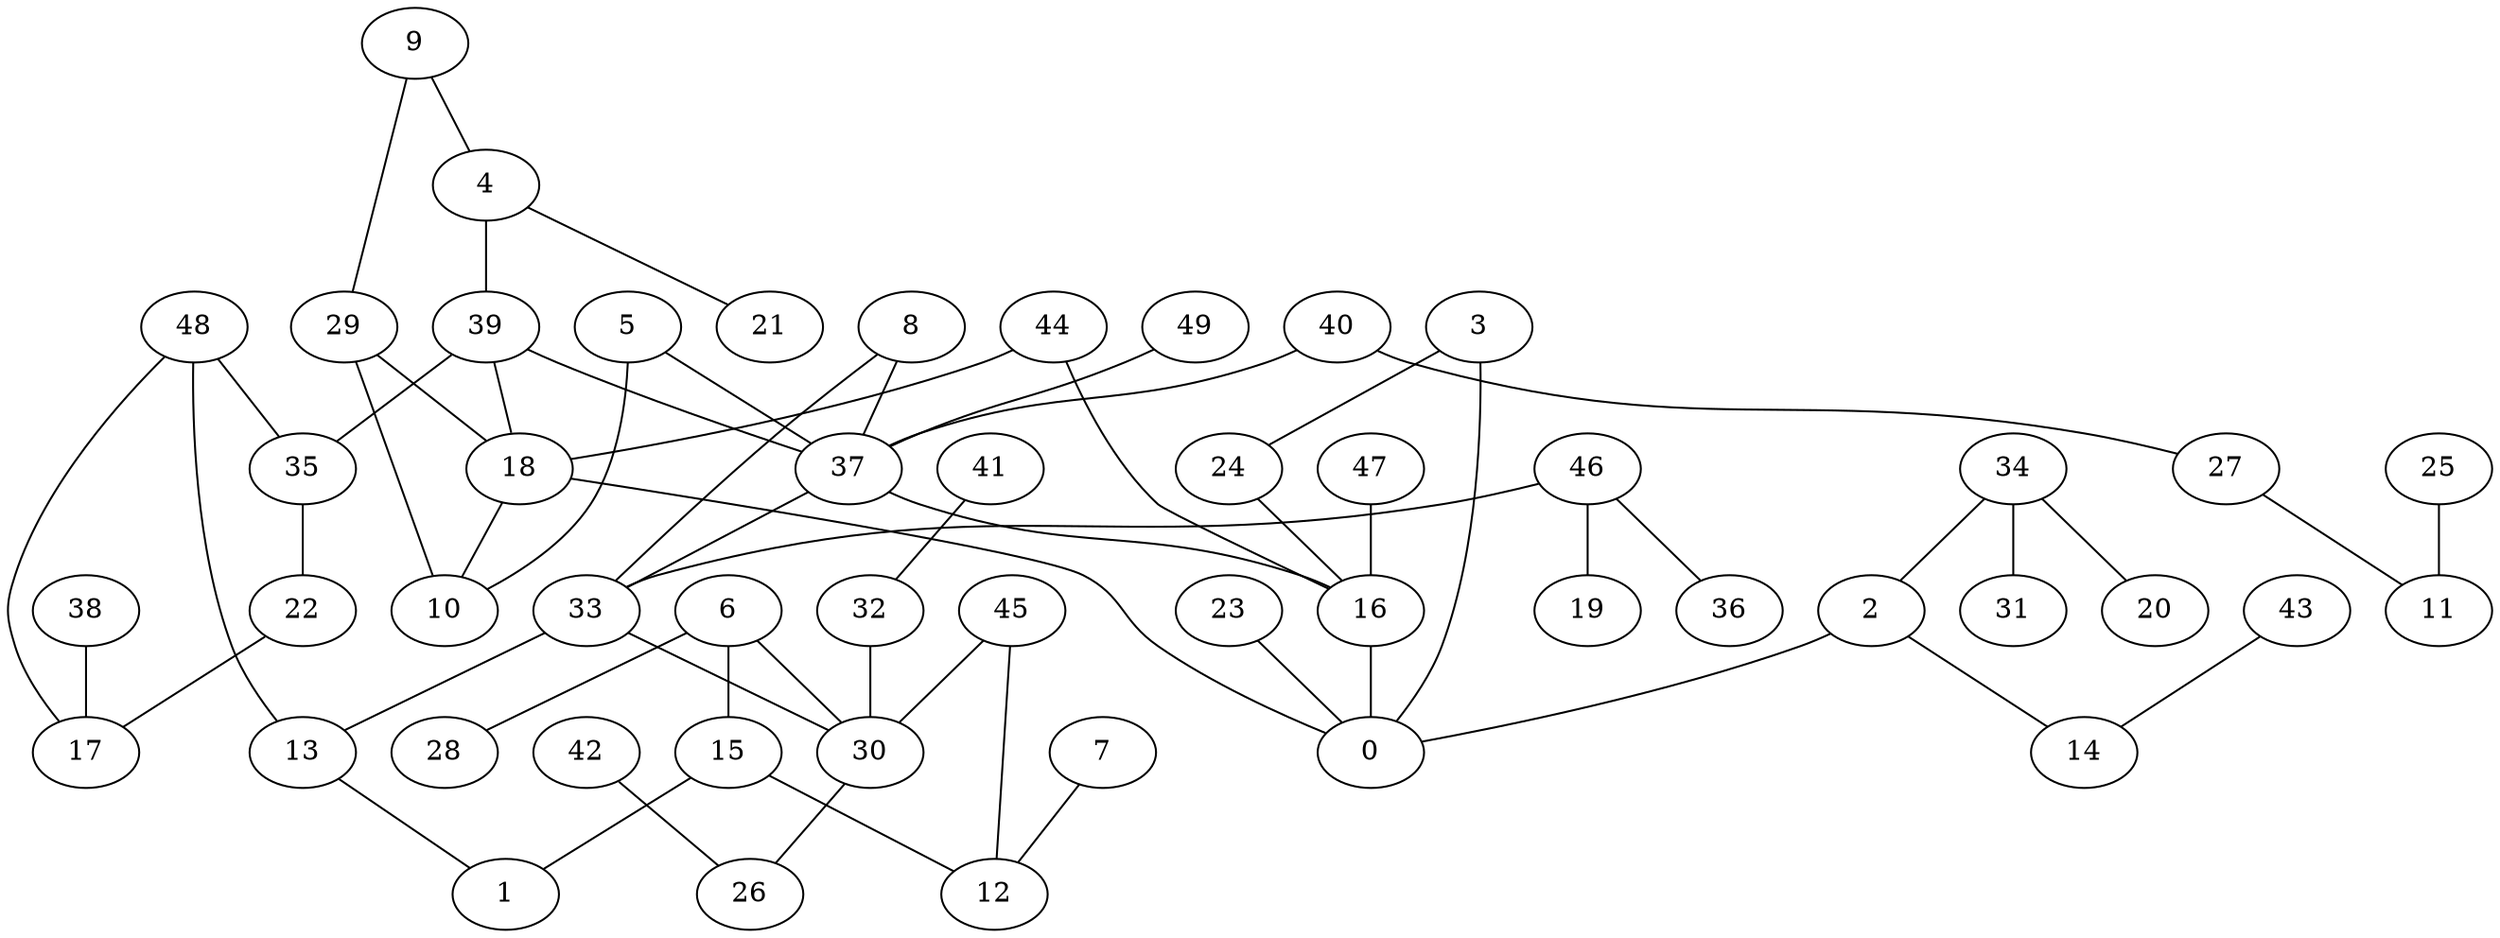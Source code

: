 digraph GG_graph {

subgraph G_graph {
edge [color = black]
"44" -> "18" [dir = none]
"22" -> "17" [dir = none]
"43" -> "14" [dir = none]
"38" -> "17" [dir = none]
"41" -> "32" [dir = none]
"5" -> "37" [dir = none]
"48" -> "35" [dir = none]
"48" -> "17" [dir = none]
"48" -> "13" [dir = none]
"18" -> "10" [dir = none]
"9" -> "4" [dir = none]
"4" -> "21" [dir = none]
"4" -> "39" [dir = none]
"39" -> "18" [dir = none]
"39" -> "37" [dir = none]
"40" -> "27" [dir = none]
"40" -> "37" [dir = none]
"15" -> "12" [dir = none]
"15" -> "1" [dir = none]
"29" -> "18" [dir = none]
"46" -> "19" [dir = none]
"46" -> "36" [dir = none]
"46" -> "33" [dir = none]
"47" -> "16" [dir = none]
"16" -> "0" [dir = none]
"33" -> "30" [dir = none]
"33" -> "13" [dir = none]
"8" -> "33" [dir = none]
"8" -> "37" [dir = none]
"37" -> "16" [dir = none]
"34" -> "31" [dir = none]
"34" -> "20" [dir = none]
"34" -> "2" [dir = none]
"32" -> "30" [dir = none]
"23" -> "0" [dir = none]
"27" -> "11" [dir = none]
"7" -> "12" [dir = none]
"3" -> "24" [dir = none]
"3" -> "0" [dir = none]
"30" -> "26" [dir = none]
"45" -> "30" [dir = none]
"6" -> "28" [dir = none]
"6" -> "15" [dir = none]
"6" -> "30" [dir = none]
"42" -> "26" [dir = none]
"49" -> "37" [dir = none]
"25" -> "11" [dir = none]
"2" -> "14" [dir = none]
"2" -> "0" [dir = none]
"13" -> "1" [dir = none]
"44" -> "16" [dir = none]
"29" -> "10" [dir = none]
"24" -> "16" [dir = none]
"45" -> "12" [dir = none]
"37" -> "33" [dir = none]
"5" -> "10" [dir = none]
"35" -> "22" [dir = none]
"39" -> "35" [dir = none]
"9" -> "29" [dir = none]
"18" -> "0" [dir = none]
}

}
